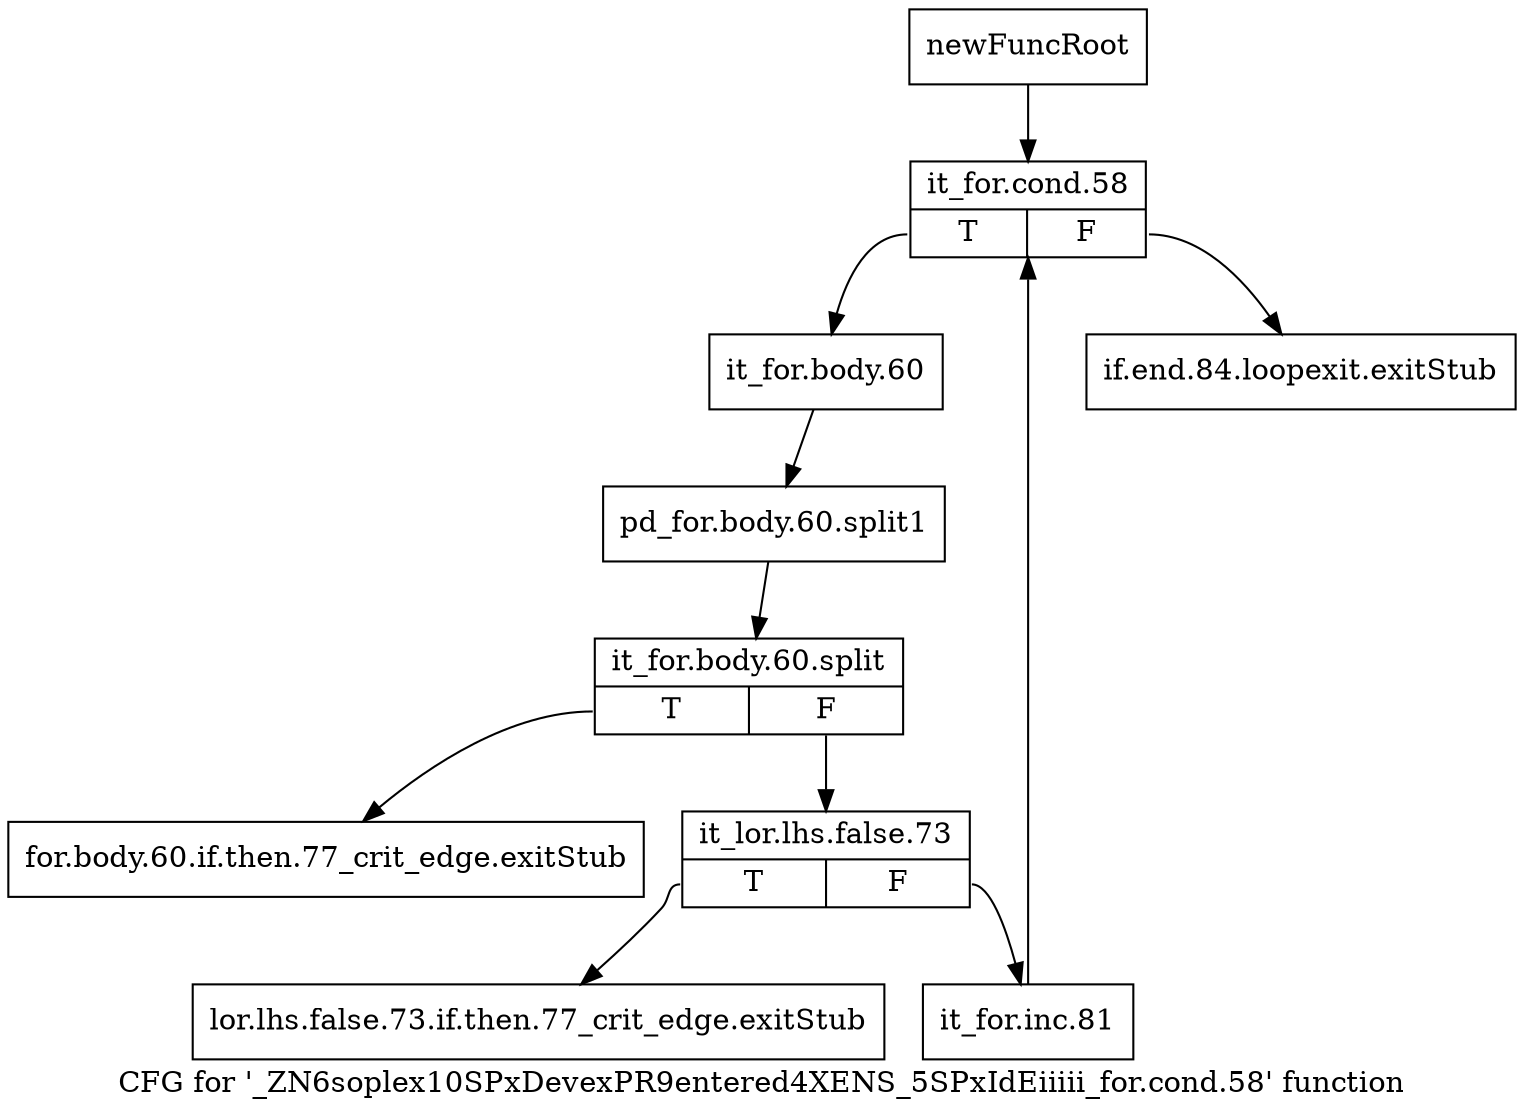 digraph "CFG for '_ZN6soplex10SPxDevexPR9entered4XENS_5SPxIdEiiiii_for.cond.58' function" {
	label="CFG for '_ZN6soplex10SPxDevexPR9entered4XENS_5SPxIdEiiiii_for.cond.58' function";

	Node0x2dbfff0 [shape=record,label="{newFuncRoot}"];
	Node0x2dbfff0 -> Node0x2dc0130;
	Node0x2dc0040 [shape=record,label="{if.end.84.loopexit.exitStub}"];
	Node0x2dc0090 [shape=record,label="{for.body.60.if.then.77_crit_edge.exitStub}"];
	Node0x2dc00e0 [shape=record,label="{lor.lhs.false.73.if.then.77_crit_edge.exitStub}"];
	Node0x2dc0130 [shape=record,label="{it_for.cond.58|{<s0>T|<s1>F}}"];
	Node0x2dc0130:s0 -> Node0x2dc0180;
	Node0x2dc0130:s1 -> Node0x2dc0040;
	Node0x2dc0180 [shape=record,label="{it_for.body.60}"];
	Node0x2dc0180 -> Node0x3346c50;
	Node0x3346c50 [shape=record,label="{pd_for.body.60.split1}"];
	Node0x3346c50 -> Node0x3342b60;
	Node0x3342b60 [shape=record,label="{it_for.body.60.split|{<s0>T|<s1>F}}"];
	Node0x3342b60:s0 -> Node0x2dc0090;
	Node0x3342b60:s1 -> Node0x2dc01d0;
	Node0x2dc01d0 [shape=record,label="{it_lor.lhs.false.73|{<s0>T|<s1>F}}"];
	Node0x2dc01d0:s0 -> Node0x2dc00e0;
	Node0x2dc01d0:s1 -> Node0x2dc0220;
	Node0x2dc0220 [shape=record,label="{it_for.inc.81}"];
	Node0x2dc0220 -> Node0x2dc0130;
}
